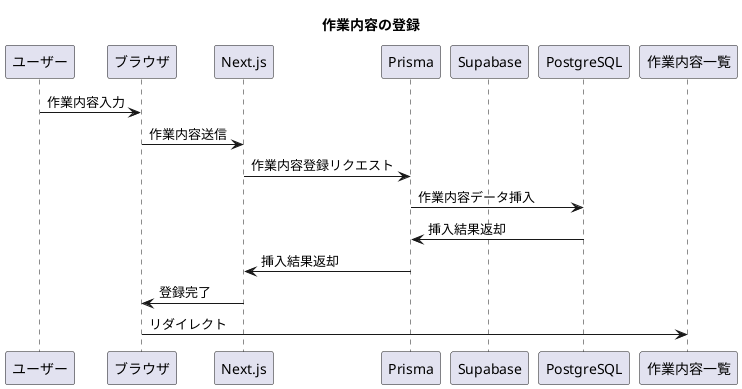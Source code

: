 @startuml funcCategoryInsert
title "作業内容の登録"

participant ユーザー
participant ブラウザ
participant Next.js
participant Prisma
participant Supabase
participant PostgreSQL
participant 作業内容一覧

ユーザー -> ブラウザ: 作業内容入力
ブラウザ -> Next.js: 作業内容送信
Next.js -> Prisma: 作業内容登録リクエスト
Prisma -> PostgreSQL: 作業内容データ挿入
PostgreSQL -> Prisma: 挿入結果返却
Prisma -> Next.js: 挿入結果返却
Next.js -> ブラウザ: 登録完了
ブラウザ -> 作業内容一覧: リダイレクト
@enduml